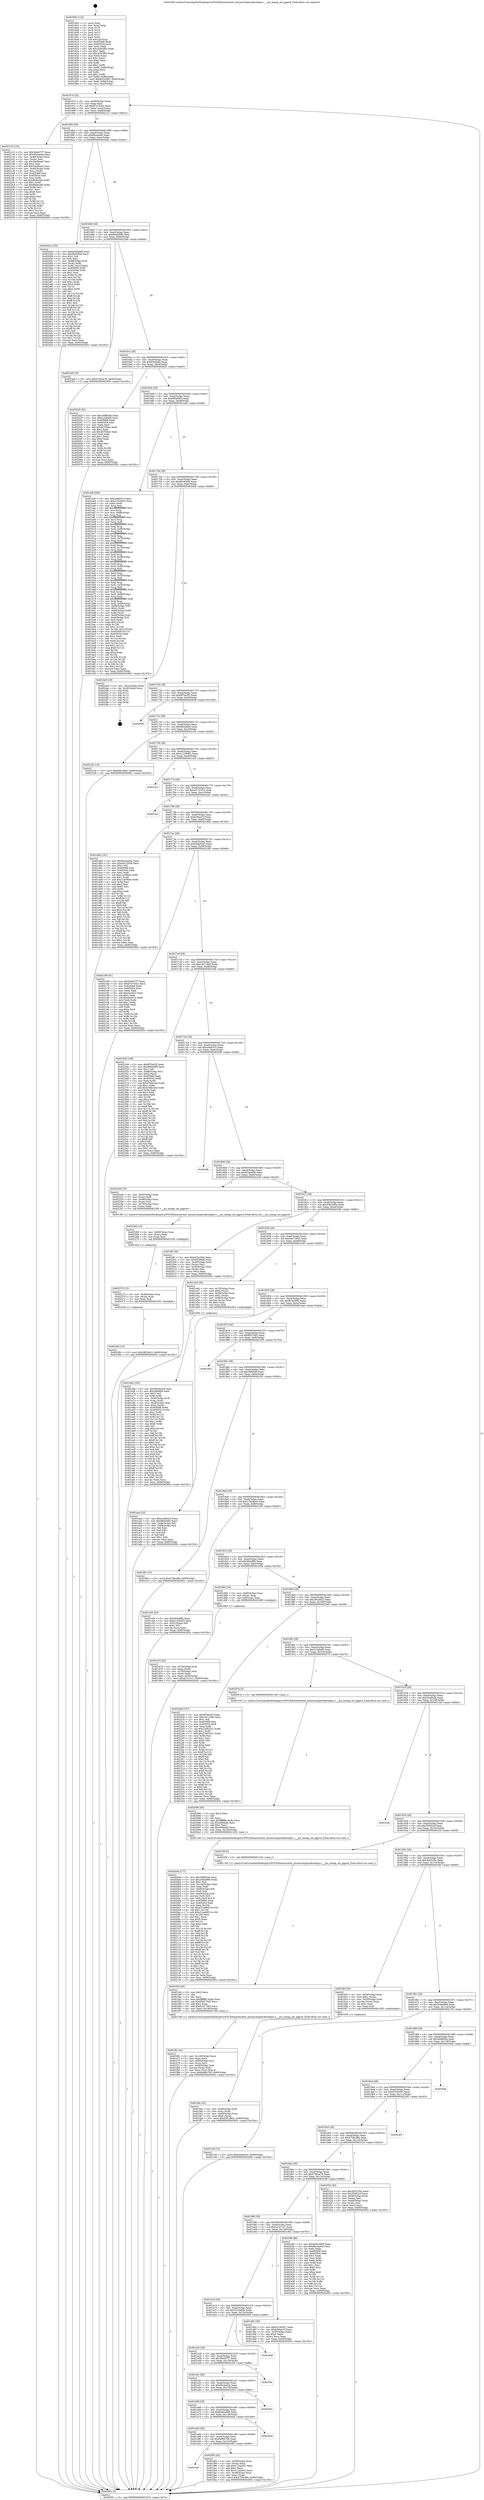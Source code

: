 digraph "0x401600" {
  label = "0x401600 (/mnt/c/Users/mathe/Desktop/tcc/POCII/binaries/extr_linuxarchsparckernelpci.c___pci_mmap_set_pgprot_Final-ollvm.out::main(0))"
  labelloc = "t"
  node[shape=record]

  Entry [label="",width=0.3,height=0.3,shape=circle,fillcolor=black,style=filled]
  "0x401674" [label="{
     0x401674 [32]\l
     | [instrs]\l
     &nbsp;&nbsp;0x401674 \<+6\>: mov -0x90(%rbp),%eax\l
     &nbsp;&nbsp;0x40167a \<+2\>: mov %eax,%ecx\l
     &nbsp;&nbsp;0x40167c \<+6\>: sub $0x87e745e2,%ecx\l
     &nbsp;&nbsp;0x401682 \<+6\>: mov %eax,-0xa4(%rbp)\l
     &nbsp;&nbsp;0x401688 \<+6\>: mov %ecx,-0xa8(%rbp)\l
     &nbsp;&nbsp;0x40168e \<+6\>: je 00000000004021c3 \<main+0xbc3\>\l
  }"]
  "0x4021c3" [label="{
     0x4021c3 [123]\l
     | [instrs]\l
     &nbsp;&nbsp;0x4021c3 \<+5\>: mov $0x56a937f7,%eax\l
     &nbsp;&nbsp;0x4021c8 \<+5\>: mov $0x9fc0debd,%ecx\l
     &nbsp;&nbsp;0x4021cd \<+4\>: mov -0x40(%rbp),%rdx\l
     &nbsp;&nbsp;0x4021d1 \<+2\>: mov (%rdx),%esi\l
     &nbsp;&nbsp;0x4021d3 \<+6\>: sub $0x54e8bae5,%esi\l
     &nbsp;&nbsp;0x4021d9 \<+3\>: add $0x1,%esi\l
     &nbsp;&nbsp;0x4021dc \<+6\>: add $0x54e8bae5,%esi\l
     &nbsp;&nbsp;0x4021e2 \<+4\>: mov -0x40(%rbp),%rdx\l
     &nbsp;&nbsp;0x4021e6 \<+2\>: mov %esi,(%rdx)\l
     &nbsp;&nbsp;0x4021e8 \<+7\>: mov 0x405068,%esi\l
     &nbsp;&nbsp;0x4021ef \<+7\>: mov 0x405054,%edi\l
     &nbsp;&nbsp;0x4021f6 \<+3\>: mov %esi,%r8d\l
     &nbsp;&nbsp;0x4021f9 \<+7\>: add $0xdfe8e3bb,%r8d\l
     &nbsp;&nbsp;0x402200 \<+4\>: sub $0x1,%r8d\l
     &nbsp;&nbsp;0x402204 \<+7\>: sub $0xdfe8e3bb,%r8d\l
     &nbsp;&nbsp;0x40220b \<+4\>: imul %r8d,%esi\l
     &nbsp;&nbsp;0x40220f \<+3\>: and $0x1,%esi\l
     &nbsp;&nbsp;0x402212 \<+3\>: cmp $0x0,%esi\l
     &nbsp;&nbsp;0x402215 \<+4\>: sete %r9b\l
     &nbsp;&nbsp;0x402219 \<+3\>: cmp $0xa,%edi\l
     &nbsp;&nbsp;0x40221c \<+4\>: setl %r10b\l
     &nbsp;&nbsp;0x402220 \<+3\>: mov %r9b,%r11b\l
     &nbsp;&nbsp;0x402223 \<+3\>: and %r10b,%r11b\l
     &nbsp;&nbsp;0x402226 \<+3\>: xor %r10b,%r9b\l
     &nbsp;&nbsp;0x402229 \<+3\>: or %r9b,%r11b\l
     &nbsp;&nbsp;0x40222c \<+4\>: test $0x1,%r11b\l
     &nbsp;&nbsp;0x402230 \<+3\>: cmovne %ecx,%eax\l
     &nbsp;&nbsp;0x402233 \<+6\>: mov %eax,-0x90(%rbp)\l
     &nbsp;&nbsp;0x402239 \<+5\>: jmp 000000000040265c \<main+0x105c\>\l
  }"]
  "0x401694" [label="{
     0x401694 [28]\l
     | [instrs]\l
     &nbsp;&nbsp;0x401694 \<+5\>: jmp 0000000000401699 \<main+0x99\>\l
     &nbsp;&nbsp;0x401699 \<+6\>: mov -0xa4(%rbp),%eax\l
     &nbsp;&nbsp;0x40169f \<+5\>: sub $0x8bceae04,%eax\l
     &nbsp;&nbsp;0x4016a4 \<+6\>: mov %eax,-0xac(%rbp)\l
     &nbsp;&nbsp;0x4016aa \<+6\>: je 000000000040244e \<main+0xe4e\>\l
  }"]
  Exit [label="",width=0.3,height=0.3,shape=circle,fillcolor=black,style=filled,peripheries=2]
  "0x40244e" [label="{
     0x40244e [155]\l
     | [instrs]\l
     &nbsp;&nbsp;0x40244e \<+5\>: mov $0x6a4028d9,%eax\l
     &nbsp;&nbsp;0x402453 \<+5\>: mov $0x99c85fdd,%ecx\l
     &nbsp;&nbsp;0x402458 \<+2\>: mov $0x1,%dl\l
     &nbsp;&nbsp;0x40245a \<+2\>: xor %esi,%esi\l
     &nbsp;&nbsp;0x40245c \<+7\>: mov -0x88(%rbp),%rdi\l
     &nbsp;&nbsp;0x402463 \<+3\>: mov (%rdi),%r8d\l
     &nbsp;&nbsp;0x402466 \<+4\>: mov %r8d,-0x2c(%rbp)\l
     &nbsp;&nbsp;0x40246a \<+8\>: mov 0x405068,%r8d\l
     &nbsp;&nbsp;0x402472 \<+8\>: mov 0x405054,%r9d\l
     &nbsp;&nbsp;0x40247a \<+3\>: sub $0x1,%esi\l
     &nbsp;&nbsp;0x40247d \<+3\>: mov %r8d,%r10d\l
     &nbsp;&nbsp;0x402480 \<+3\>: add %esi,%r10d\l
     &nbsp;&nbsp;0x402483 \<+4\>: imul %r10d,%r8d\l
     &nbsp;&nbsp;0x402487 \<+4\>: and $0x1,%r8d\l
     &nbsp;&nbsp;0x40248b \<+4\>: cmp $0x0,%r8d\l
     &nbsp;&nbsp;0x40248f \<+4\>: sete %r11b\l
     &nbsp;&nbsp;0x402493 \<+4\>: cmp $0xa,%r9d\l
     &nbsp;&nbsp;0x402497 \<+3\>: setl %bl\l
     &nbsp;&nbsp;0x40249a \<+3\>: mov %r11b,%r14b\l
     &nbsp;&nbsp;0x40249d \<+4\>: xor $0xff,%r14b\l
     &nbsp;&nbsp;0x4024a1 \<+3\>: mov %bl,%r15b\l
     &nbsp;&nbsp;0x4024a4 \<+4\>: xor $0xff,%r15b\l
     &nbsp;&nbsp;0x4024a8 \<+3\>: xor $0x1,%dl\l
     &nbsp;&nbsp;0x4024ab \<+3\>: mov %r14b,%r12b\l
     &nbsp;&nbsp;0x4024ae \<+4\>: and $0xff,%r12b\l
     &nbsp;&nbsp;0x4024b2 \<+3\>: and %dl,%r11b\l
     &nbsp;&nbsp;0x4024b5 \<+3\>: mov %r15b,%r13b\l
     &nbsp;&nbsp;0x4024b8 \<+4\>: and $0xff,%r13b\l
     &nbsp;&nbsp;0x4024bc \<+2\>: and %dl,%bl\l
     &nbsp;&nbsp;0x4024be \<+3\>: or %r11b,%r12b\l
     &nbsp;&nbsp;0x4024c1 \<+3\>: or %bl,%r13b\l
     &nbsp;&nbsp;0x4024c4 \<+3\>: xor %r13b,%r12b\l
     &nbsp;&nbsp;0x4024c7 \<+3\>: or %r15b,%r14b\l
     &nbsp;&nbsp;0x4024ca \<+4\>: xor $0xff,%r14b\l
     &nbsp;&nbsp;0x4024ce \<+3\>: or $0x1,%dl\l
     &nbsp;&nbsp;0x4024d1 \<+3\>: and %dl,%r14b\l
     &nbsp;&nbsp;0x4024d4 \<+3\>: or %r14b,%r12b\l
     &nbsp;&nbsp;0x4024d7 \<+4\>: test $0x1,%r12b\l
     &nbsp;&nbsp;0x4024db \<+3\>: cmovne %ecx,%eax\l
     &nbsp;&nbsp;0x4024de \<+6\>: mov %eax,-0x90(%rbp)\l
     &nbsp;&nbsp;0x4024e4 \<+5\>: jmp 000000000040265c \<main+0x105c\>\l
  }"]
  "0x4016b0" [label="{
     0x4016b0 [28]\l
     | [instrs]\l
     &nbsp;&nbsp;0x4016b0 \<+5\>: jmp 00000000004016b5 \<main+0xb5\>\l
     &nbsp;&nbsp;0x4016b5 \<+6\>: mov -0xa4(%rbp),%eax\l
     &nbsp;&nbsp;0x4016bb \<+5\>: sub $0x90e6d5f9,%eax\l
     &nbsp;&nbsp;0x4016c0 \<+6\>: mov %eax,-0xb0(%rbp)\l
     &nbsp;&nbsp;0x4016c6 \<+6\>: je 00000000004023e9 \<main+0xde9\>\l
  }"]
  "0x402284" [label="{
     0x402284 [15]\l
     | [instrs]\l
     &nbsp;&nbsp;0x402284 \<+10\>: movl $0x29f1b822,-0x90(%rbp)\l
     &nbsp;&nbsp;0x40228e \<+5\>: jmp 000000000040265c \<main+0x105c\>\l
  }"]
  "0x4023e9" [label="{
     0x4023e9 [15]\l
     | [instrs]\l
     &nbsp;&nbsp;0x4023e9 \<+10\>: movl $0x4780aa78,-0x90(%rbp)\l
     &nbsp;&nbsp;0x4023f3 \<+5\>: jmp 000000000040265c \<main+0x105c\>\l
  }"]
  "0x4016cc" [label="{
     0x4016cc [28]\l
     | [instrs]\l
     &nbsp;&nbsp;0x4016cc \<+5\>: jmp 00000000004016d1 \<main+0xd1\>\l
     &nbsp;&nbsp;0x4016d1 \<+6\>: mov -0xa4(%rbp),%eax\l
     &nbsp;&nbsp;0x4016d7 \<+5\>: sub $0x9430fefa,%eax\l
     &nbsp;&nbsp;0x4016dc \<+6\>: mov %eax,-0xb4(%rbp)\l
     &nbsp;&nbsp;0x4016e2 \<+6\>: je 0000000000402020 \<main+0xa20\>\l
  }"]
  "0x402275" [label="{
     0x402275 [15]\l
     | [instrs]\l
     &nbsp;&nbsp;0x402275 \<+4\>: mov -0x48(%rbp),%rax\l
     &nbsp;&nbsp;0x402279 \<+3\>: mov (%rax),%rax\l
     &nbsp;&nbsp;0x40227c \<+3\>: mov %rax,%rdi\l
     &nbsp;&nbsp;0x40227f \<+5\>: call 0000000000401030 \<free@plt\>\l
     | [calls]\l
     &nbsp;&nbsp;0x401030 \{1\} (unknown)\l
  }"]
  "0x402020" [label="{
     0x402020 [91]\l
     | [instrs]\l
     &nbsp;&nbsp;0x402020 \<+5\>: mov $0x3dfd829a,%eax\l
     &nbsp;&nbsp;0x402025 \<+5\>: mov $0x2c3afa66,%ecx\l
     &nbsp;&nbsp;0x40202a \<+7\>: mov 0x405068,%edx\l
     &nbsp;&nbsp;0x402031 \<+7\>: mov 0x405054,%esi\l
     &nbsp;&nbsp;0x402038 \<+2\>: mov %edx,%edi\l
     &nbsp;&nbsp;0x40203a \<+6\>: add $0x4b7f2bec,%edi\l
     &nbsp;&nbsp;0x402040 \<+3\>: sub $0x1,%edi\l
     &nbsp;&nbsp;0x402043 \<+6\>: sub $0x4b7f2bec,%edi\l
     &nbsp;&nbsp;0x402049 \<+3\>: imul %edi,%edx\l
     &nbsp;&nbsp;0x40204c \<+3\>: and $0x1,%edx\l
     &nbsp;&nbsp;0x40204f \<+3\>: cmp $0x0,%edx\l
     &nbsp;&nbsp;0x402052 \<+4\>: sete %r8b\l
     &nbsp;&nbsp;0x402056 \<+3\>: cmp $0xa,%esi\l
     &nbsp;&nbsp;0x402059 \<+4\>: setl %r9b\l
     &nbsp;&nbsp;0x40205d \<+3\>: mov %r8b,%r10b\l
     &nbsp;&nbsp;0x402060 \<+3\>: and %r9b,%r10b\l
     &nbsp;&nbsp;0x402063 \<+3\>: xor %r9b,%r8b\l
     &nbsp;&nbsp;0x402066 \<+3\>: or %r8b,%r10b\l
     &nbsp;&nbsp;0x402069 \<+4\>: test $0x1,%r10b\l
     &nbsp;&nbsp;0x40206d \<+3\>: cmovne %ecx,%eax\l
     &nbsp;&nbsp;0x402070 \<+6\>: mov %eax,-0x90(%rbp)\l
     &nbsp;&nbsp;0x402076 \<+5\>: jmp 000000000040265c \<main+0x105c\>\l
  }"]
  "0x4016e8" [label="{
     0x4016e8 [28]\l
     | [instrs]\l
     &nbsp;&nbsp;0x4016e8 \<+5\>: jmp 00000000004016ed \<main+0xed\>\l
     &nbsp;&nbsp;0x4016ed \<+6\>: mov -0xa4(%rbp),%eax\l
     &nbsp;&nbsp;0x4016f3 \<+5\>: sub $0x980ef465,%eax\l
     &nbsp;&nbsp;0x4016f8 \<+6\>: mov %eax,-0xb8(%rbp)\l
     &nbsp;&nbsp;0x4016fe \<+6\>: je 0000000000401adf \<main+0x4df\>\l
  }"]
  "0x402266" [label="{
     0x402266 [15]\l
     | [instrs]\l
     &nbsp;&nbsp;0x402266 \<+4\>: mov -0x60(%rbp),%rax\l
     &nbsp;&nbsp;0x40226a \<+3\>: mov (%rax),%rax\l
     &nbsp;&nbsp;0x40226d \<+3\>: mov %rax,%rdi\l
     &nbsp;&nbsp;0x402270 \<+5\>: call 0000000000401030 \<free@plt\>\l
     | [calls]\l
     &nbsp;&nbsp;0x401030 \{1\} (unknown)\l
  }"]
  "0x401adf" [label="{
     0x401adf [294]\l
     | [instrs]\l
     &nbsp;&nbsp;0x401adf \<+5\>: mov $0xcc9a03c3,%eax\l
     &nbsp;&nbsp;0x401ae4 \<+5\>: mov $0x215e4b43,%ecx\l
     &nbsp;&nbsp;0x401ae9 \<+2\>: xor %edx,%edx\l
     &nbsp;&nbsp;0x401aeb \<+3\>: mov %rsp,%rsi\l
     &nbsp;&nbsp;0x401aee \<+4\>: add $0xfffffffffffffff0,%rsi\l
     &nbsp;&nbsp;0x401af2 \<+3\>: mov %rsi,%rsp\l
     &nbsp;&nbsp;0x401af5 \<+7\>: mov %rsi,-0x88(%rbp)\l
     &nbsp;&nbsp;0x401afc \<+3\>: mov %rsp,%rsi\l
     &nbsp;&nbsp;0x401aff \<+4\>: add $0xfffffffffffffff0,%rsi\l
     &nbsp;&nbsp;0x401b03 \<+3\>: mov %rsi,%rsp\l
     &nbsp;&nbsp;0x401b06 \<+3\>: mov %rsp,%rdi\l
     &nbsp;&nbsp;0x401b09 \<+4\>: add $0xfffffffffffffff0,%rdi\l
     &nbsp;&nbsp;0x401b0d \<+3\>: mov %rdi,%rsp\l
     &nbsp;&nbsp;0x401b10 \<+4\>: mov %rdi,-0x80(%rbp)\l
     &nbsp;&nbsp;0x401b14 \<+3\>: mov %rsp,%rdi\l
     &nbsp;&nbsp;0x401b17 \<+4\>: add $0xfffffffffffffff0,%rdi\l
     &nbsp;&nbsp;0x401b1b \<+3\>: mov %rdi,%rsp\l
     &nbsp;&nbsp;0x401b1e \<+4\>: mov %rdi,-0x78(%rbp)\l
     &nbsp;&nbsp;0x401b22 \<+3\>: mov %rsp,%rdi\l
     &nbsp;&nbsp;0x401b25 \<+4\>: add $0xfffffffffffffff0,%rdi\l
     &nbsp;&nbsp;0x401b29 \<+3\>: mov %rdi,%rsp\l
     &nbsp;&nbsp;0x401b2c \<+4\>: mov %rdi,-0x70(%rbp)\l
     &nbsp;&nbsp;0x401b30 \<+3\>: mov %rsp,%rdi\l
     &nbsp;&nbsp;0x401b33 \<+4\>: add $0xfffffffffffffff0,%rdi\l
     &nbsp;&nbsp;0x401b37 \<+3\>: mov %rdi,%rsp\l
     &nbsp;&nbsp;0x401b3a \<+4\>: mov %rdi,-0x68(%rbp)\l
     &nbsp;&nbsp;0x401b3e \<+3\>: mov %rsp,%rdi\l
     &nbsp;&nbsp;0x401b41 \<+4\>: add $0xfffffffffffffff0,%rdi\l
     &nbsp;&nbsp;0x401b45 \<+3\>: mov %rdi,%rsp\l
     &nbsp;&nbsp;0x401b48 \<+4\>: mov %rdi,-0x60(%rbp)\l
     &nbsp;&nbsp;0x401b4c \<+3\>: mov %rsp,%rdi\l
     &nbsp;&nbsp;0x401b4f \<+4\>: add $0xfffffffffffffff0,%rdi\l
     &nbsp;&nbsp;0x401b53 \<+3\>: mov %rdi,%rsp\l
     &nbsp;&nbsp;0x401b56 \<+4\>: mov %rdi,-0x58(%rbp)\l
     &nbsp;&nbsp;0x401b5a \<+3\>: mov %rsp,%rdi\l
     &nbsp;&nbsp;0x401b5d \<+4\>: add $0xfffffffffffffff0,%rdi\l
     &nbsp;&nbsp;0x401b61 \<+3\>: mov %rdi,%rsp\l
     &nbsp;&nbsp;0x401b64 \<+4\>: mov %rdi,-0x50(%rbp)\l
     &nbsp;&nbsp;0x401b68 \<+3\>: mov %rsp,%rdi\l
     &nbsp;&nbsp;0x401b6b \<+4\>: add $0xfffffffffffffff0,%rdi\l
     &nbsp;&nbsp;0x401b6f \<+3\>: mov %rdi,%rsp\l
     &nbsp;&nbsp;0x401b72 \<+4\>: mov %rdi,-0x48(%rbp)\l
     &nbsp;&nbsp;0x401b76 \<+3\>: mov %rsp,%rdi\l
     &nbsp;&nbsp;0x401b79 \<+4\>: add $0xfffffffffffffff0,%rdi\l
     &nbsp;&nbsp;0x401b7d \<+3\>: mov %rdi,%rsp\l
     &nbsp;&nbsp;0x401b80 \<+4\>: mov %rdi,-0x40(%rbp)\l
     &nbsp;&nbsp;0x401b84 \<+7\>: mov -0x88(%rbp),%rdi\l
     &nbsp;&nbsp;0x401b8b \<+6\>: movl $0x0,(%rdi)\l
     &nbsp;&nbsp;0x401b91 \<+7\>: mov -0x94(%rbp),%r8d\l
     &nbsp;&nbsp;0x401b98 \<+3\>: mov %r8d,(%rsi)\l
     &nbsp;&nbsp;0x401b9b \<+4\>: mov -0x80(%rbp),%rdi\l
     &nbsp;&nbsp;0x401b9f \<+7\>: mov -0xa0(%rbp),%r9\l
     &nbsp;&nbsp;0x401ba6 \<+3\>: mov %r9,(%rdi)\l
     &nbsp;&nbsp;0x401ba9 \<+3\>: cmpl $0x2,(%rsi)\l
     &nbsp;&nbsp;0x401bac \<+4\>: setne %r10b\l
     &nbsp;&nbsp;0x401bb0 \<+4\>: and $0x1,%r10b\l
     &nbsp;&nbsp;0x401bb4 \<+4\>: mov %r10b,-0x31(%rbp)\l
     &nbsp;&nbsp;0x401bb8 \<+8\>: mov 0x405068,%r11d\l
     &nbsp;&nbsp;0x401bc0 \<+7\>: mov 0x405054,%ebx\l
     &nbsp;&nbsp;0x401bc7 \<+3\>: sub $0x1,%edx\l
     &nbsp;&nbsp;0x401bca \<+3\>: mov %r11d,%r14d\l
     &nbsp;&nbsp;0x401bcd \<+3\>: add %edx,%r14d\l
     &nbsp;&nbsp;0x401bd0 \<+4\>: imul %r14d,%r11d\l
     &nbsp;&nbsp;0x401bd4 \<+4\>: and $0x1,%r11d\l
     &nbsp;&nbsp;0x401bd8 \<+4\>: cmp $0x0,%r11d\l
     &nbsp;&nbsp;0x401bdc \<+4\>: sete %r10b\l
     &nbsp;&nbsp;0x401be0 \<+3\>: cmp $0xa,%ebx\l
     &nbsp;&nbsp;0x401be3 \<+4\>: setl %r15b\l
     &nbsp;&nbsp;0x401be7 \<+3\>: mov %r10b,%r12b\l
     &nbsp;&nbsp;0x401bea \<+3\>: and %r15b,%r12b\l
     &nbsp;&nbsp;0x401bed \<+3\>: xor %r15b,%r10b\l
     &nbsp;&nbsp;0x401bf0 \<+3\>: or %r10b,%r12b\l
     &nbsp;&nbsp;0x401bf3 \<+4\>: test $0x1,%r12b\l
     &nbsp;&nbsp;0x401bf7 \<+3\>: cmovne %ecx,%eax\l
     &nbsp;&nbsp;0x401bfa \<+6\>: mov %eax,-0x90(%rbp)\l
     &nbsp;&nbsp;0x401c00 \<+5\>: jmp 000000000040265c \<main+0x105c\>\l
  }"]
  "0x401704" [label="{
     0x401704 [28]\l
     | [instrs]\l
     &nbsp;&nbsp;0x401704 \<+5\>: jmp 0000000000401709 \<main+0x109\>\l
     &nbsp;&nbsp;0x401709 \<+6\>: mov -0xa4(%rbp),%eax\l
     &nbsp;&nbsp;0x40170f \<+5\>: sub $0x99c85fdd,%eax\l
     &nbsp;&nbsp;0x401714 \<+6\>: mov %eax,-0xbc(%rbp)\l
     &nbsp;&nbsp;0x40171a \<+6\>: je 00000000004024e9 \<main+0xee9\>\l
  }"]
  "0x4020a8" [label="{
     0x4020a8 [177]\l
     | [instrs]\l
     &nbsp;&nbsp;0x4020a8 \<+5\>: mov $0x3dfd829a,%ecx\l
     &nbsp;&nbsp;0x4020ad \<+5\>: mov $0x3c6ad966,%edx\l
     &nbsp;&nbsp;0x4020b2 \<+3\>: mov $0x1,%sil\l
     &nbsp;&nbsp;0x4020b5 \<+6\>: mov -0x144(%rbp),%edi\l
     &nbsp;&nbsp;0x4020bb \<+3\>: imul %eax,%edi\l
     &nbsp;&nbsp;0x4020be \<+4\>: mov -0x48(%rbp),%r8\l
     &nbsp;&nbsp;0x4020c2 \<+3\>: mov (%r8),%r8\l
     &nbsp;&nbsp;0x4020c5 \<+4\>: mov -0x40(%rbp),%r9\l
     &nbsp;&nbsp;0x4020c9 \<+3\>: movslq (%r9),%r9\l
     &nbsp;&nbsp;0x4020cc \<+4\>: mov %edi,(%r8,%r9,4)\l
     &nbsp;&nbsp;0x4020d0 \<+7\>: mov 0x405068,%eax\l
     &nbsp;&nbsp;0x4020d7 \<+7\>: mov 0x405054,%edi\l
     &nbsp;&nbsp;0x4020de \<+3\>: mov %eax,%r10d\l
     &nbsp;&nbsp;0x4020e1 \<+7\>: sub $0xe21ee805,%r10d\l
     &nbsp;&nbsp;0x4020e8 \<+4\>: sub $0x1,%r10d\l
     &nbsp;&nbsp;0x4020ec \<+7\>: add $0xe21ee805,%r10d\l
     &nbsp;&nbsp;0x4020f3 \<+4\>: imul %r10d,%eax\l
     &nbsp;&nbsp;0x4020f7 \<+3\>: and $0x1,%eax\l
     &nbsp;&nbsp;0x4020fa \<+3\>: cmp $0x0,%eax\l
     &nbsp;&nbsp;0x4020fd \<+4\>: sete %r11b\l
     &nbsp;&nbsp;0x402101 \<+3\>: cmp $0xa,%edi\l
     &nbsp;&nbsp;0x402104 \<+3\>: setl %bl\l
     &nbsp;&nbsp;0x402107 \<+3\>: mov %r11b,%r14b\l
     &nbsp;&nbsp;0x40210a \<+4\>: xor $0xff,%r14b\l
     &nbsp;&nbsp;0x40210e \<+3\>: mov %bl,%r15b\l
     &nbsp;&nbsp;0x402111 \<+4\>: xor $0xff,%r15b\l
     &nbsp;&nbsp;0x402115 \<+4\>: xor $0x1,%sil\l
     &nbsp;&nbsp;0x402119 \<+3\>: mov %r14b,%r12b\l
     &nbsp;&nbsp;0x40211c \<+4\>: and $0xff,%r12b\l
     &nbsp;&nbsp;0x402120 \<+3\>: and %sil,%r11b\l
     &nbsp;&nbsp;0x402123 \<+3\>: mov %r15b,%r13b\l
     &nbsp;&nbsp;0x402126 \<+4\>: and $0xff,%r13b\l
     &nbsp;&nbsp;0x40212a \<+3\>: and %sil,%bl\l
     &nbsp;&nbsp;0x40212d \<+3\>: or %r11b,%r12b\l
     &nbsp;&nbsp;0x402130 \<+3\>: or %bl,%r13b\l
     &nbsp;&nbsp;0x402133 \<+3\>: xor %r13b,%r12b\l
     &nbsp;&nbsp;0x402136 \<+3\>: or %r15b,%r14b\l
     &nbsp;&nbsp;0x402139 \<+4\>: xor $0xff,%r14b\l
     &nbsp;&nbsp;0x40213d \<+4\>: or $0x1,%sil\l
     &nbsp;&nbsp;0x402141 \<+3\>: and %sil,%r14b\l
     &nbsp;&nbsp;0x402144 \<+3\>: or %r14b,%r12b\l
     &nbsp;&nbsp;0x402147 \<+4\>: test $0x1,%r12b\l
     &nbsp;&nbsp;0x40214b \<+3\>: cmovne %edx,%ecx\l
     &nbsp;&nbsp;0x40214e \<+6\>: mov %ecx,-0x90(%rbp)\l
     &nbsp;&nbsp;0x402154 \<+5\>: jmp 000000000040265c \<main+0x105c\>\l
  }"]
  "0x4024e9" [label="{
     0x4024e9 [18]\l
     | [instrs]\l
     &nbsp;&nbsp;0x4024e9 \<+3\>: mov -0x2c(%rbp),%eax\l
     &nbsp;&nbsp;0x4024ec \<+4\>: lea -0x28(%rbp),%rsp\l
     &nbsp;&nbsp;0x4024f0 \<+1\>: pop %rbx\l
     &nbsp;&nbsp;0x4024f1 \<+2\>: pop %r12\l
     &nbsp;&nbsp;0x4024f3 \<+2\>: pop %r13\l
     &nbsp;&nbsp;0x4024f5 \<+2\>: pop %r14\l
     &nbsp;&nbsp;0x4024f7 \<+2\>: pop %r15\l
     &nbsp;&nbsp;0x4024f9 \<+1\>: pop %rbp\l
     &nbsp;&nbsp;0x4024fa \<+1\>: ret\l
  }"]
  "0x401720" [label="{
     0x401720 [28]\l
     | [instrs]\l
     &nbsp;&nbsp;0x401720 \<+5\>: jmp 0000000000401725 \<main+0x125\>\l
     &nbsp;&nbsp;0x401725 \<+6\>: mov -0xa4(%rbp),%eax\l
     &nbsp;&nbsp;0x40172b \<+5\>: sub $0x9f7be2f3,%eax\l
     &nbsp;&nbsp;0x401730 \<+6\>: mov %eax,-0xc0(%rbp)\l
     &nbsp;&nbsp;0x401736 \<+6\>: je 0000000000402628 \<main+0x1028\>\l
  }"]
  "0x402080" [label="{
     0x402080 [40]\l
     | [instrs]\l
     &nbsp;&nbsp;0x402080 \<+5\>: mov $0x2,%ecx\l
     &nbsp;&nbsp;0x402085 \<+1\>: cltd\l
     &nbsp;&nbsp;0x402086 \<+2\>: idiv %ecx\l
     &nbsp;&nbsp;0x402088 \<+6\>: imul $0xfffffffe,%edx,%ecx\l
     &nbsp;&nbsp;0x40208e \<+6\>: sub $0xe06fdaf2,%ecx\l
     &nbsp;&nbsp;0x402094 \<+3\>: add $0x1,%ecx\l
     &nbsp;&nbsp;0x402097 \<+6\>: add $0xe06fdaf2,%ecx\l
     &nbsp;&nbsp;0x40209d \<+6\>: mov %ecx,-0x144(%rbp)\l
     &nbsp;&nbsp;0x4020a3 \<+5\>: call 0000000000401160 \<next_i\>\l
     | [calls]\l
     &nbsp;&nbsp;0x401160 \{1\} (/mnt/c/Users/mathe/Desktop/tcc/POCII/binaries/extr_linuxarchsparckernelpci.c___pci_mmap_set_pgprot_Final-ollvm.out::next_i)\l
  }"]
  "0x402628" [label="{
     0x402628\l
  }", style=dashed]
  "0x40173c" [label="{
     0x40173c [28]\l
     | [instrs]\l
     &nbsp;&nbsp;0x40173c \<+5\>: jmp 0000000000401741 \<main+0x141\>\l
     &nbsp;&nbsp;0x401741 \<+6\>: mov -0xa4(%rbp),%eax\l
     &nbsp;&nbsp;0x401747 \<+5\>: sub $0x9fc0debd,%eax\l
     &nbsp;&nbsp;0x40174c \<+6\>: mov %eax,-0xc4(%rbp)\l
     &nbsp;&nbsp;0x401752 \<+6\>: je 000000000040223e \<main+0xc3e\>\l
  }"]
  "0x401fdc" [label="{
     0x401fdc [32]\l
     | [instrs]\l
     &nbsp;&nbsp;0x401fdc \<+4\>: mov -0x48(%rbp),%rdi\l
     &nbsp;&nbsp;0x401fe0 \<+3\>: mov %rax,(%rdi)\l
     &nbsp;&nbsp;0x401fe3 \<+4\>: mov -0x40(%rbp),%rax\l
     &nbsp;&nbsp;0x401fe7 \<+6\>: movl $0x0,(%rax)\l
     &nbsp;&nbsp;0x401fed \<+10\>: movl $0xd381d60c,-0x90(%rbp)\l
     &nbsp;&nbsp;0x401ff7 \<+5\>: jmp 000000000040265c \<main+0x105c\>\l
  }"]
  "0x40223e" [label="{
     0x40223e [15]\l
     | [instrs]\l
     &nbsp;&nbsp;0x40223e \<+10\>: movl $0xd381d60c,-0x90(%rbp)\l
     &nbsp;&nbsp;0x402248 \<+5\>: jmp 000000000040265c \<main+0x105c\>\l
  }"]
  "0x401758" [label="{
     0x401758 [28]\l
     | [instrs]\l
     &nbsp;&nbsp;0x401758 \<+5\>: jmp 000000000040175d \<main+0x15d\>\l
     &nbsp;&nbsp;0x40175d \<+6\>: mov -0xa4(%rbp),%eax\l
     &nbsp;&nbsp;0x401763 \<+5\>: sub $0xa1235463,%eax\l
     &nbsp;&nbsp;0x401768 \<+6\>: mov %eax,-0xc8(%rbp)\l
     &nbsp;&nbsp;0x40176e \<+6\>: je 0000000000401c23 \<main+0x623\>\l
  }"]
  "0x401aa0" [label="{
     0x401aa0\l
  }", style=dashed]
  "0x401c23" [label="{
     0x401c23\l
  }", style=dashed]
  "0x401774" [label="{
     0x401774 [28]\l
     | [instrs]\l
     &nbsp;&nbsp;0x401774 \<+5\>: jmp 0000000000401779 \<main+0x179\>\l
     &nbsp;&nbsp;0x401779 \<+6\>: mov -0xa4(%rbp),%eax\l
     &nbsp;&nbsp;0x40177f \<+5\>: sub $0xa3151913,%eax\l
     &nbsp;&nbsp;0x401784 \<+6\>: mov %eax,-0xcc(%rbp)\l
     &nbsp;&nbsp;0x40178a \<+6\>: je 00000000004022a2 \<main+0xca2\>\l
  }"]
  "0x401f95" [label="{
     0x401f95 [42]\l
     | [instrs]\l
     &nbsp;&nbsp;0x401f95 \<+4\>: mov -0x58(%rbp),%rax\l
     &nbsp;&nbsp;0x401f99 \<+2\>: mov (%rax),%ecx\l
     &nbsp;&nbsp;0x401f9b \<+6\>: add $0x112da452,%ecx\l
     &nbsp;&nbsp;0x401fa1 \<+3\>: add $0x1,%ecx\l
     &nbsp;&nbsp;0x401fa4 \<+6\>: sub $0x112da452,%ecx\l
     &nbsp;&nbsp;0x401faa \<+4\>: mov -0x58(%rbp),%rax\l
     &nbsp;&nbsp;0x401fae \<+2\>: mov %ecx,(%rax)\l
     &nbsp;&nbsp;0x401fb0 \<+10\>: movl $0x4759cd94,-0x90(%rbp)\l
     &nbsp;&nbsp;0x401fba \<+5\>: jmp 000000000040265c \<main+0x105c\>\l
  }"]
  "0x4022a2" [label="{
     0x4022a2\l
  }", style=dashed]
  "0x401790" [label="{
     0x401790 [28]\l
     | [instrs]\l
     &nbsp;&nbsp;0x401790 \<+5\>: jmp 0000000000401795 \<main+0x195\>\l
     &nbsp;&nbsp;0x401795 \<+6\>: mov -0xa4(%rbp),%eax\l
     &nbsp;&nbsp;0x40179b \<+5\>: sub $0xb39aec7f,%eax\l
     &nbsp;&nbsp;0x4017a0 \<+6\>: mov %eax,-0xd0(%rbp)\l
     &nbsp;&nbsp;0x4017a6 \<+6\>: je 0000000000401db0 \<main+0x7b0\>\l
  }"]
  "0x401a84" [label="{
     0x401a84 [28]\l
     | [instrs]\l
     &nbsp;&nbsp;0x401a84 \<+5\>: jmp 0000000000401a89 \<main+0x489\>\l
     &nbsp;&nbsp;0x401a89 \<+6\>: mov -0xa4(%rbp),%eax\l
     &nbsp;&nbsp;0x401a8f \<+5\>: sub $0x6e96e708,%eax\l
     &nbsp;&nbsp;0x401a94 \<+6\>: mov %eax,-0x13c(%rbp)\l
     &nbsp;&nbsp;0x401a9a \<+6\>: je 0000000000401f95 \<main+0x995\>\l
  }"]
  "0x401db0" [label="{
     0x401db0 [147]\l
     | [instrs]\l
     &nbsp;&nbsp;0x401db0 \<+5\>: mov $0x6924a42a,%eax\l
     &nbsp;&nbsp;0x401db5 \<+5\>: mov $0xe4e7205d,%ecx\l
     &nbsp;&nbsp;0x401dba \<+2\>: mov $0x1,%dl\l
     &nbsp;&nbsp;0x401dbc \<+7\>: mov 0x405068,%esi\l
     &nbsp;&nbsp;0x401dc3 \<+7\>: mov 0x405054,%edi\l
     &nbsp;&nbsp;0x401dca \<+3\>: mov %esi,%r8d\l
     &nbsp;&nbsp;0x401dcd \<+7\>: sub $0xc1409bee,%r8d\l
     &nbsp;&nbsp;0x401dd4 \<+4\>: sub $0x1,%r8d\l
     &nbsp;&nbsp;0x401dd8 \<+7\>: add $0xc1409bee,%r8d\l
     &nbsp;&nbsp;0x401ddf \<+4\>: imul %r8d,%esi\l
     &nbsp;&nbsp;0x401de3 \<+3\>: and $0x1,%esi\l
     &nbsp;&nbsp;0x401de6 \<+3\>: cmp $0x0,%esi\l
     &nbsp;&nbsp;0x401de9 \<+4\>: sete %r9b\l
     &nbsp;&nbsp;0x401ded \<+3\>: cmp $0xa,%edi\l
     &nbsp;&nbsp;0x401df0 \<+4\>: setl %r10b\l
     &nbsp;&nbsp;0x401df4 \<+3\>: mov %r9b,%r11b\l
     &nbsp;&nbsp;0x401df7 \<+4\>: xor $0xff,%r11b\l
     &nbsp;&nbsp;0x401dfb \<+3\>: mov %r10b,%bl\l
     &nbsp;&nbsp;0x401dfe \<+3\>: xor $0xff,%bl\l
     &nbsp;&nbsp;0x401e01 \<+3\>: xor $0x0,%dl\l
     &nbsp;&nbsp;0x401e04 \<+3\>: mov %r11b,%r14b\l
     &nbsp;&nbsp;0x401e07 \<+4\>: and $0x0,%r14b\l
     &nbsp;&nbsp;0x401e0b \<+3\>: and %dl,%r9b\l
     &nbsp;&nbsp;0x401e0e \<+3\>: mov %bl,%r15b\l
     &nbsp;&nbsp;0x401e11 \<+4\>: and $0x0,%r15b\l
     &nbsp;&nbsp;0x401e15 \<+3\>: and %dl,%r10b\l
     &nbsp;&nbsp;0x401e18 \<+3\>: or %r9b,%r14b\l
     &nbsp;&nbsp;0x401e1b \<+3\>: or %r10b,%r15b\l
     &nbsp;&nbsp;0x401e1e \<+3\>: xor %r15b,%r14b\l
     &nbsp;&nbsp;0x401e21 \<+3\>: or %bl,%r11b\l
     &nbsp;&nbsp;0x401e24 \<+4\>: xor $0xff,%r11b\l
     &nbsp;&nbsp;0x401e28 \<+3\>: or $0x0,%dl\l
     &nbsp;&nbsp;0x401e2b \<+3\>: and %dl,%r11b\l
     &nbsp;&nbsp;0x401e2e \<+3\>: or %r11b,%r14b\l
     &nbsp;&nbsp;0x401e31 \<+4\>: test $0x1,%r14b\l
     &nbsp;&nbsp;0x401e35 \<+3\>: cmovne %ecx,%eax\l
     &nbsp;&nbsp;0x401e38 \<+6\>: mov %eax,-0x90(%rbp)\l
     &nbsp;&nbsp;0x401e3e \<+5\>: jmp 000000000040265c \<main+0x105c\>\l
  }"]
  "0x4017ac" [label="{
     0x4017ac [28]\l
     | [instrs]\l
     &nbsp;&nbsp;0x4017ac \<+5\>: jmp 00000000004017b1 \<main+0x1b1\>\l
     &nbsp;&nbsp;0x4017b1 \<+6\>: mov -0xa4(%rbp),%eax\l
     &nbsp;&nbsp;0x4017b7 \<+5\>: sub $0xb4de0ca3,%eax\l
     &nbsp;&nbsp;0x4017bc \<+6\>: mov %eax,-0xd4(%rbp)\l
     &nbsp;&nbsp;0x4017c2 \<+6\>: je 0000000000402168 \<main+0xb68\>\l
  }"]
  "0x402644" [label="{
     0x402644\l
  }", style=dashed]
  "0x402168" [label="{
     0x402168 [91]\l
     | [instrs]\l
     &nbsp;&nbsp;0x402168 \<+5\>: mov $0x56a937f7,%eax\l
     &nbsp;&nbsp;0x40216d \<+5\>: mov $0x87e745e2,%ecx\l
     &nbsp;&nbsp;0x402172 \<+7\>: mov 0x405068,%edx\l
     &nbsp;&nbsp;0x402179 \<+7\>: mov 0x405054,%esi\l
     &nbsp;&nbsp;0x402180 \<+2\>: mov %edx,%edi\l
     &nbsp;&nbsp;0x402182 \<+6\>: add $0xdce55c2,%edi\l
     &nbsp;&nbsp;0x402188 \<+3\>: sub $0x1,%edi\l
     &nbsp;&nbsp;0x40218b \<+6\>: sub $0xdce55c2,%edi\l
     &nbsp;&nbsp;0x402191 \<+3\>: imul %edi,%edx\l
     &nbsp;&nbsp;0x402194 \<+3\>: and $0x1,%edx\l
     &nbsp;&nbsp;0x402197 \<+3\>: cmp $0x0,%edx\l
     &nbsp;&nbsp;0x40219a \<+4\>: sete %r8b\l
     &nbsp;&nbsp;0x40219e \<+3\>: cmp $0xa,%esi\l
     &nbsp;&nbsp;0x4021a1 \<+4\>: setl %r9b\l
     &nbsp;&nbsp;0x4021a5 \<+3\>: mov %r8b,%r10b\l
     &nbsp;&nbsp;0x4021a8 \<+3\>: and %r9b,%r10b\l
     &nbsp;&nbsp;0x4021ab \<+3\>: xor %r9b,%r8b\l
     &nbsp;&nbsp;0x4021ae \<+3\>: or %r8b,%r10b\l
     &nbsp;&nbsp;0x4021b1 \<+4\>: test $0x1,%r10b\l
     &nbsp;&nbsp;0x4021b5 \<+3\>: cmovne %ecx,%eax\l
     &nbsp;&nbsp;0x4021b8 \<+6\>: mov %eax,-0x90(%rbp)\l
     &nbsp;&nbsp;0x4021be \<+5\>: jmp 000000000040265c \<main+0x105c\>\l
  }"]
  "0x4017c8" [label="{
     0x4017c8 [28]\l
     | [instrs]\l
     &nbsp;&nbsp;0x4017c8 \<+5\>: jmp 00000000004017cd \<main+0x1cd\>\l
     &nbsp;&nbsp;0x4017cd \<+6\>: mov -0xa4(%rbp),%eax\l
     &nbsp;&nbsp;0x4017d3 \<+5\>: sub $0xc30719d0,%eax\l
     &nbsp;&nbsp;0x4017d8 \<+6\>: mov %eax,-0xd8(%rbp)\l
     &nbsp;&nbsp;0x4017de \<+6\>: je 0000000000402349 \<main+0xd49\>\l
  }"]
  "0x401a68" [label="{
     0x401a68 [28]\l
     | [instrs]\l
     &nbsp;&nbsp;0x401a68 \<+5\>: jmp 0000000000401a6d \<main+0x46d\>\l
     &nbsp;&nbsp;0x401a6d \<+6\>: mov -0xa4(%rbp),%eax\l
     &nbsp;&nbsp;0x401a73 \<+5\>: sub $0x6a4028d9,%eax\l
     &nbsp;&nbsp;0x401a78 \<+6\>: mov %eax,-0x138(%rbp)\l
     &nbsp;&nbsp;0x401a7e \<+6\>: je 0000000000402644 \<main+0x1044\>\l
  }"]
  "0x402349" [label="{
     0x402349 [160]\l
     | [instrs]\l
     &nbsp;&nbsp;0x402349 \<+5\>: mov $0x9f7be2f3,%eax\l
     &nbsp;&nbsp;0x40234e \<+5\>: mov $0x90e6d5f9,%ecx\l
     &nbsp;&nbsp;0x402353 \<+2\>: mov $0x1,%dl\l
     &nbsp;&nbsp;0x402355 \<+7\>: mov -0x88(%rbp),%rsi\l
     &nbsp;&nbsp;0x40235c \<+6\>: movl $0x0,(%rsi)\l
     &nbsp;&nbsp;0x402362 \<+7\>: mov 0x405068,%edi\l
     &nbsp;&nbsp;0x402369 \<+8\>: mov 0x405054,%r8d\l
     &nbsp;&nbsp;0x402371 \<+3\>: mov %edi,%r9d\l
     &nbsp;&nbsp;0x402374 \<+7\>: sub $0xb768e1bb,%r9d\l
     &nbsp;&nbsp;0x40237b \<+4\>: sub $0x1,%r9d\l
     &nbsp;&nbsp;0x40237f \<+7\>: add $0xb768e1bb,%r9d\l
     &nbsp;&nbsp;0x402386 \<+4\>: imul %r9d,%edi\l
     &nbsp;&nbsp;0x40238a \<+3\>: and $0x1,%edi\l
     &nbsp;&nbsp;0x40238d \<+3\>: cmp $0x0,%edi\l
     &nbsp;&nbsp;0x402390 \<+4\>: sete %r10b\l
     &nbsp;&nbsp;0x402394 \<+4\>: cmp $0xa,%r8d\l
     &nbsp;&nbsp;0x402398 \<+4\>: setl %r11b\l
     &nbsp;&nbsp;0x40239c \<+3\>: mov %r10b,%bl\l
     &nbsp;&nbsp;0x40239f \<+3\>: xor $0xff,%bl\l
     &nbsp;&nbsp;0x4023a2 \<+3\>: mov %r11b,%r14b\l
     &nbsp;&nbsp;0x4023a5 \<+4\>: xor $0xff,%r14b\l
     &nbsp;&nbsp;0x4023a9 \<+3\>: xor $0x0,%dl\l
     &nbsp;&nbsp;0x4023ac \<+3\>: mov %bl,%r15b\l
     &nbsp;&nbsp;0x4023af \<+4\>: and $0x0,%r15b\l
     &nbsp;&nbsp;0x4023b3 \<+3\>: and %dl,%r10b\l
     &nbsp;&nbsp;0x4023b6 \<+3\>: mov %r14b,%r12b\l
     &nbsp;&nbsp;0x4023b9 \<+4\>: and $0x0,%r12b\l
     &nbsp;&nbsp;0x4023bd \<+3\>: and %dl,%r11b\l
     &nbsp;&nbsp;0x4023c0 \<+3\>: or %r10b,%r15b\l
     &nbsp;&nbsp;0x4023c3 \<+3\>: or %r11b,%r12b\l
     &nbsp;&nbsp;0x4023c6 \<+3\>: xor %r12b,%r15b\l
     &nbsp;&nbsp;0x4023c9 \<+3\>: or %r14b,%bl\l
     &nbsp;&nbsp;0x4023cc \<+3\>: xor $0xff,%bl\l
     &nbsp;&nbsp;0x4023cf \<+3\>: or $0x0,%dl\l
     &nbsp;&nbsp;0x4023d2 \<+2\>: and %dl,%bl\l
     &nbsp;&nbsp;0x4023d4 \<+3\>: or %bl,%r15b\l
     &nbsp;&nbsp;0x4023d7 \<+4\>: test $0x1,%r15b\l
     &nbsp;&nbsp;0x4023db \<+3\>: cmovne %ecx,%eax\l
     &nbsp;&nbsp;0x4023de \<+6\>: mov %eax,-0x90(%rbp)\l
     &nbsp;&nbsp;0x4023e4 \<+5\>: jmp 000000000040265c \<main+0x105c\>\l
  }"]
  "0x4017e4" [label="{
     0x4017e4 [28]\l
     | [instrs]\l
     &nbsp;&nbsp;0x4017e4 \<+5\>: jmp 00000000004017e9 \<main+0x1e9\>\l
     &nbsp;&nbsp;0x4017e9 \<+6\>: mov -0xa4(%rbp),%eax\l
     &nbsp;&nbsp;0x4017ef \<+5\>: sub $0xcc9a03c3,%eax\l
     &nbsp;&nbsp;0x4017f4 \<+6\>: mov %eax,-0xdc(%rbp)\l
     &nbsp;&nbsp;0x4017fa \<+6\>: je 00000000004024fb \<main+0xefb\>\l
  }"]
  "0x402561" [label="{
     0x402561\l
  }", style=dashed]
  "0x4024fb" [label="{
     0x4024fb\l
  }", style=dashed]
  "0x401800" [label="{
     0x401800 [28]\l
     | [instrs]\l
     &nbsp;&nbsp;0x401800 \<+5\>: jmp 0000000000401805 \<main+0x205\>\l
     &nbsp;&nbsp;0x401805 \<+6\>: mov -0xa4(%rbp),%eax\l
     &nbsp;&nbsp;0x40180b \<+5\>: sub $0xd22ec65b,%eax\l
     &nbsp;&nbsp;0x401810 \<+6\>: mov %eax,-0xe0(%rbp)\l
     &nbsp;&nbsp;0x401816 \<+6\>: je 000000000040224d \<main+0xc4d\>\l
  }"]
  "0x401a4c" [label="{
     0x401a4c [28]\l
     | [instrs]\l
     &nbsp;&nbsp;0x401a4c \<+5\>: jmp 0000000000401a51 \<main+0x451\>\l
     &nbsp;&nbsp;0x401a51 \<+6\>: mov -0xa4(%rbp),%eax\l
     &nbsp;&nbsp;0x401a57 \<+5\>: sub $0x6924a42a,%eax\l
     &nbsp;&nbsp;0x401a5c \<+6\>: mov %eax,-0x134(%rbp)\l
     &nbsp;&nbsp;0x401a62 \<+6\>: je 0000000000402561 \<main+0xf61\>\l
  }"]
  "0x40224d" [label="{
     0x40224d [25]\l
     | [instrs]\l
     &nbsp;&nbsp;0x40224d \<+4\>: mov -0x60(%rbp),%rax\l
     &nbsp;&nbsp;0x402251 \<+3\>: mov (%rax),%rdi\l
     &nbsp;&nbsp;0x402254 \<+4\>: mov -0x48(%rbp),%rax\l
     &nbsp;&nbsp;0x402258 \<+3\>: mov (%rax),%rsi\l
     &nbsp;&nbsp;0x40225b \<+4\>: mov -0x70(%rbp),%rax\l
     &nbsp;&nbsp;0x40225f \<+2\>: mov (%rax),%edx\l
     &nbsp;&nbsp;0x402261 \<+5\>: call 00000000004013f0 \<__pci_mmap_set_pgprot\>\l
     | [calls]\l
     &nbsp;&nbsp;0x4013f0 \{1\} (/mnt/c/Users/mathe/Desktop/tcc/POCII/binaries/extr_linuxarchsparckernelpci.c___pci_mmap_set_pgprot_Final-ollvm.out::__pci_mmap_set_pgprot)\l
  }"]
  "0x40181c" [label="{
     0x40181c [28]\l
     | [instrs]\l
     &nbsp;&nbsp;0x40181c \<+5\>: jmp 0000000000401821 \<main+0x221\>\l
     &nbsp;&nbsp;0x401821 \<+6\>: mov -0xa4(%rbp),%eax\l
     &nbsp;&nbsp;0x401827 \<+5\>: sub $0xd381d60c,%eax\l
     &nbsp;&nbsp;0x40182c \<+6\>: mov %eax,-0xe4(%rbp)\l
     &nbsp;&nbsp;0x401832 \<+6\>: je 0000000000401ffc \<main+0x9fc\>\l
  }"]
  "0x4025fe" [label="{
     0x4025fe\l
  }", style=dashed]
  "0x401ffc" [label="{
     0x401ffc [36]\l
     | [instrs]\l
     &nbsp;&nbsp;0x401ffc \<+5\>: mov $0xd22ec65b,%eax\l
     &nbsp;&nbsp;0x402001 \<+5\>: mov $0x9430fefa,%ecx\l
     &nbsp;&nbsp;0x402006 \<+4\>: mov -0x40(%rbp),%rdx\l
     &nbsp;&nbsp;0x40200a \<+2\>: mov (%rdx),%esi\l
     &nbsp;&nbsp;0x40200c \<+4\>: mov -0x50(%rbp),%rdx\l
     &nbsp;&nbsp;0x402010 \<+2\>: cmp (%rdx),%esi\l
     &nbsp;&nbsp;0x402012 \<+3\>: cmovl %ecx,%eax\l
     &nbsp;&nbsp;0x402015 \<+6\>: mov %eax,-0x90(%rbp)\l
     &nbsp;&nbsp;0x40201b \<+5\>: jmp 000000000040265c \<main+0x105c\>\l
  }"]
  "0x401838" [label="{
     0x401838 [28]\l
     | [instrs]\l
     &nbsp;&nbsp;0x401838 \<+5\>: jmp 000000000040183d \<main+0x23d\>\l
     &nbsp;&nbsp;0x40183d \<+6\>: mov -0xa4(%rbp),%eax\l
     &nbsp;&nbsp;0x401843 \<+5\>: sub $0xe4e7205d,%eax\l
     &nbsp;&nbsp;0x401848 \<+6\>: mov %eax,-0xe8(%rbp)\l
     &nbsp;&nbsp;0x40184e \<+6\>: je 0000000000401e43 \<main+0x843\>\l
  }"]
  "0x401a30" [label="{
     0x401a30 [28]\l
     | [instrs]\l
     &nbsp;&nbsp;0x401a30 \<+5\>: jmp 0000000000401a35 \<main+0x435\>\l
     &nbsp;&nbsp;0x401a35 \<+6\>: mov -0xa4(%rbp),%eax\l
     &nbsp;&nbsp;0x401a3b \<+5\>: sub $0x56a937f7,%eax\l
     &nbsp;&nbsp;0x401a40 \<+6\>: mov %eax,-0x130(%rbp)\l
     &nbsp;&nbsp;0x401a46 \<+6\>: je 00000000004025fe \<main+0xffe\>\l
  }"]
  "0x401e43" [label="{
     0x401e43 [39]\l
     | [instrs]\l
     &nbsp;&nbsp;0x401e43 \<+4\>: mov -0x70(%rbp),%rax\l
     &nbsp;&nbsp;0x401e47 \<+6\>: movl $0x0,(%rax)\l
     &nbsp;&nbsp;0x401e4d \<+4\>: mov -0x68(%rbp),%rax\l
     &nbsp;&nbsp;0x401e51 \<+6\>: movl $0x1,(%rax)\l
     &nbsp;&nbsp;0x401e57 \<+4\>: mov -0x68(%rbp),%rax\l
     &nbsp;&nbsp;0x401e5b \<+3\>: movslq (%rax),%rax\l
     &nbsp;&nbsp;0x401e5e \<+4\>: shl $0x2,%rax\l
     &nbsp;&nbsp;0x401e62 \<+3\>: mov %rax,%rdi\l
     &nbsp;&nbsp;0x401e65 \<+5\>: call 0000000000401050 \<malloc@plt\>\l
     | [calls]\l
     &nbsp;&nbsp;0x401050 \{1\} (unknown)\l
  }"]
  "0x401854" [label="{
     0x401854 [28]\l
     | [instrs]\l
     &nbsp;&nbsp;0x401854 \<+5\>: jmp 0000000000401859 \<main+0x259\>\l
     &nbsp;&nbsp;0x401859 \<+6\>: mov -0xa4(%rbp),%eax\l
     &nbsp;&nbsp;0x40185f \<+5\>: sub $0xfb1b5892,%eax\l
     &nbsp;&nbsp;0x401864 \<+6\>: mov %eax,-0xec(%rbp)\l
     &nbsp;&nbsp;0x40186a \<+6\>: je 0000000000401aaa \<main+0x4aa\>\l
  }"]
  "0x402540" [label="{
     0x402540\l
  }", style=dashed]
  "0x401aaa" [label="{
     0x401aaa [53]\l
     | [instrs]\l
     &nbsp;&nbsp;0x401aaa \<+5\>: mov $0xcc9a03c3,%eax\l
     &nbsp;&nbsp;0x401aaf \<+5\>: mov $0x980ef465,%ecx\l
     &nbsp;&nbsp;0x401ab4 \<+6\>: mov -0x8a(%rbp),%dl\l
     &nbsp;&nbsp;0x401aba \<+7\>: mov -0x89(%rbp),%sil\l
     &nbsp;&nbsp;0x401ac1 \<+3\>: mov %dl,%dil\l
     &nbsp;&nbsp;0x401ac4 \<+3\>: and %sil,%dil\l
     &nbsp;&nbsp;0x401ac7 \<+3\>: xor %sil,%dl\l
     &nbsp;&nbsp;0x401aca \<+3\>: or %dl,%dil\l
     &nbsp;&nbsp;0x401acd \<+4\>: test $0x1,%dil\l
     &nbsp;&nbsp;0x401ad1 \<+3\>: cmovne %ecx,%eax\l
     &nbsp;&nbsp;0x401ad4 \<+6\>: mov %eax,-0x90(%rbp)\l
     &nbsp;&nbsp;0x401ada \<+5\>: jmp 000000000040265c \<main+0x105c\>\l
  }"]
  "0x401870" [label="{
     0x401870 [28]\l
     | [instrs]\l
     &nbsp;&nbsp;0x401870 \<+5\>: jmp 0000000000401875 \<main+0x275\>\l
     &nbsp;&nbsp;0x401875 \<+6\>: mov -0xa4(%rbp),%eax\l
     &nbsp;&nbsp;0x40187b \<+5\>: sub $0xff357b93,%eax\l
     &nbsp;&nbsp;0x401880 \<+6\>: mov %eax,-0xf0(%rbp)\l
     &nbsp;&nbsp;0x401886 \<+6\>: je 0000000000401d55 \<main+0x755\>\l
  }"]
  "0x40265c" [label="{
     0x40265c [5]\l
     | [instrs]\l
     &nbsp;&nbsp;0x40265c \<+5\>: jmp 0000000000401674 \<main+0x74\>\l
  }"]
  "0x401600" [label="{
     0x401600 [116]\l
     | [instrs]\l
     &nbsp;&nbsp;0x401600 \<+1\>: push %rbp\l
     &nbsp;&nbsp;0x401601 \<+3\>: mov %rsp,%rbp\l
     &nbsp;&nbsp;0x401604 \<+2\>: push %r15\l
     &nbsp;&nbsp;0x401606 \<+2\>: push %r14\l
     &nbsp;&nbsp;0x401608 \<+2\>: push %r13\l
     &nbsp;&nbsp;0x40160a \<+2\>: push %r12\l
     &nbsp;&nbsp;0x40160c \<+1\>: push %rbx\l
     &nbsp;&nbsp;0x40160d \<+7\>: sub $0x128,%rsp\l
     &nbsp;&nbsp;0x401614 \<+7\>: mov 0x405068,%eax\l
     &nbsp;&nbsp;0x40161b \<+7\>: mov 0x405054,%ecx\l
     &nbsp;&nbsp;0x401622 \<+2\>: mov %eax,%edx\l
     &nbsp;&nbsp;0x401624 \<+6\>: add $0xce5b3f82,%edx\l
     &nbsp;&nbsp;0x40162a \<+3\>: sub $0x1,%edx\l
     &nbsp;&nbsp;0x40162d \<+6\>: sub $0xce5b3f82,%edx\l
     &nbsp;&nbsp;0x401633 \<+3\>: imul %edx,%eax\l
     &nbsp;&nbsp;0x401636 \<+3\>: and $0x1,%eax\l
     &nbsp;&nbsp;0x401639 \<+3\>: cmp $0x0,%eax\l
     &nbsp;&nbsp;0x40163c \<+4\>: sete %r8b\l
     &nbsp;&nbsp;0x401640 \<+4\>: and $0x1,%r8b\l
     &nbsp;&nbsp;0x401644 \<+7\>: mov %r8b,-0x8a(%rbp)\l
     &nbsp;&nbsp;0x40164b \<+3\>: cmp $0xa,%ecx\l
     &nbsp;&nbsp;0x40164e \<+4\>: setl %r8b\l
     &nbsp;&nbsp;0x401652 \<+4\>: and $0x1,%r8b\l
     &nbsp;&nbsp;0x401656 \<+7\>: mov %r8b,-0x89(%rbp)\l
     &nbsp;&nbsp;0x40165d \<+10\>: movl $0xfb1b5892,-0x90(%rbp)\l
     &nbsp;&nbsp;0x401667 \<+6\>: mov %edi,-0x94(%rbp)\l
     &nbsp;&nbsp;0x40166d \<+7\>: mov %rsi,-0xa0(%rbp)\l
  }"]
  "0x401f6c" [label="{
     0x401f6c [41]\l
     | [instrs]\l
     &nbsp;&nbsp;0x401f6c \<+6\>: mov -0x140(%rbp),%ecx\l
     &nbsp;&nbsp;0x401f72 \<+3\>: imul %eax,%ecx\l
     &nbsp;&nbsp;0x401f75 \<+4\>: mov -0x60(%rbp),%rsi\l
     &nbsp;&nbsp;0x401f79 \<+3\>: mov (%rsi),%rsi\l
     &nbsp;&nbsp;0x401f7c \<+4\>: mov -0x58(%rbp),%rdi\l
     &nbsp;&nbsp;0x401f80 \<+3\>: movslq (%rdi),%rdi\l
     &nbsp;&nbsp;0x401f83 \<+3\>: mov %ecx,(%rsi,%rdi,4)\l
     &nbsp;&nbsp;0x401f86 \<+10\>: movl $0x6e96e708,-0x90(%rbp)\l
     &nbsp;&nbsp;0x401f90 \<+5\>: jmp 000000000040265c \<main+0x105c\>\l
  }"]
  "0x401f44" [label="{
     0x401f44 [40]\l
     | [instrs]\l
     &nbsp;&nbsp;0x401f44 \<+5\>: mov $0x2,%ecx\l
     &nbsp;&nbsp;0x401f49 \<+1\>: cltd\l
     &nbsp;&nbsp;0x401f4a \<+2\>: idiv %ecx\l
     &nbsp;&nbsp;0x401f4c \<+6\>: imul $0xfffffffe,%edx,%ecx\l
     &nbsp;&nbsp;0x401f52 \<+6\>: sub $0x82d175d5,%ecx\l
     &nbsp;&nbsp;0x401f58 \<+3\>: add $0x1,%ecx\l
     &nbsp;&nbsp;0x401f5b \<+6\>: add $0x82d175d5,%ecx\l
     &nbsp;&nbsp;0x401f61 \<+6\>: mov %ecx,-0x140(%rbp)\l
     &nbsp;&nbsp;0x401f67 \<+5\>: call 0000000000401160 \<next_i\>\l
     | [calls]\l
     &nbsp;&nbsp;0x401160 \{1\} (/mnt/c/Users/mathe/Desktop/tcc/POCII/binaries/extr_linuxarchsparckernelpci.c___pci_mmap_set_pgprot_Final-ollvm.out::next_i)\l
  }"]
  "0x401d55" [label="{
     0x401d55\l
  }", style=dashed]
  "0x40188c" [label="{
     0x40188c [28]\l
     | [instrs]\l
     &nbsp;&nbsp;0x40188c \<+5\>: jmp 0000000000401891 \<main+0x291\>\l
     &nbsp;&nbsp;0x401891 \<+6\>: mov -0xa4(%rbp),%eax\l
     &nbsp;&nbsp;0x401897 \<+5\>: sub $0x289af38,%eax\l
     &nbsp;&nbsp;0x40189c \<+6\>: mov %eax,-0xf4(%rbp)\l
     &nbsp;&nbsp;0x4018a2 \<+6\>: je 0000000000401f0c \<main+0x90c\>\l
  }"]
  "0x401e6a" [label="{
     0x401e6a [162]\l
     | [instrs]\l
     &nbsp;&nbsp;0x401e6a \<+5\>: mov $0x6924a42a,%ecx\l
     &nbsp;&nbsp;0x401e6f \<+5\>: mov $0x289af38,%edx\l
     &nbsp;&nbsp;0x401e74 \<+3\>: mov $0x1,%sil\l
     &nbsp;&nbsp;0x401e77 \<+3\>: xor %r8d,%r8d\l
     &nbsp;&nbsp;0x401e7a \<+4\>: mov -0x60(%rbp),%rdi\l
     &nbsp;&nbsp;0x401e7e \<+3\>: mov %rax,(%rdi)\l
     &nbsp;&nbsp;0x401e81 \<+4\>: mov -0x58(%rbp),%rax\l
     &nbsp;&nbsp;0x401e85 \<+6\>: movl $0x0,(%rax)\l
     &nbsp;&nbsp;0x401e8b \<+8\>: mov 0x405068,%r9d\l
     &nbsp;&nbsp;0x401e93 \<+8\>: mov 0x405054,%r10d\l
     &nbsp;&nbsp;0x401e9b \<+4\>: sub $0x1,%r8d\l
     &nbsp;&nbsp;0x401e9f \<+3\>: mov %r9d,%r11d\l
     &nbsp;&nbsp;0x401ea2 \<+3\>: add %r8d,%r11d\l
     &nbsp;&nbsp;0x401ea5 \<+4\>: imul %r11d,%r9d\l
     &nbsp;&nbsp;0x401ea9 \<+4\>: and $0x1,%r9d\l
     &nbsp;&nbsp;0x401ead \<+4\>: cmp $0x0,%r9d\l
     &nbsp;&nbsp;0x401eb1 \<+3\>: sete %bl\l
     &nbsp;&nbsp;0x401eb4 \<+4\>: cmp $0xa,%r10d\l
     &nbsp;&nbsp;0x401eb8 \<+4\>: setl %r14b\l
     &nbsp;&nbsp;0x401ebc \<+3\>: mov %bl,%r15b\l
     &nbsp;&nbsp;0x401ebf \<+4\>: xor $0xff,%r15b\l
     &nbsp;&nbsp;0x401ec3 \<+3\>: mov %r14b,%r12b\l
     &nbsp;&nbsp;0x401ec6 \<+4\>: xor $0xff,%r12b\l
     &nbsp;&nbsp;0x401eca \<+4\>: xor $0x0,%sil\l
     &nbsp;&nbsp;0x401ece \<+3\>: mov %r15b,%r13b\l
     &nbsp;&nbsp;0x401ed1 \<+4\>: and $0x0,%r13b\l
     &nbsp;&nbsp;0x401ed5 \<+3\>: and %sil,%bl\l
     &nbsp;&nbsp;0x401ed8 \<+3\>: mov %r12b,%al\l
     &nbsp;&nbsp;0x401edb \<+2\>: and $0x0,%al\l
     &nbsp;&nbsp;0x401edd \<+3\>: and %sil,%r14b\l
     &nbsp;&nbsp;0x401ee0 \<+3\>: or %bl,%r13b\l
     &nbsp;&nbsp;0x401ee3 \<+3\>: or %r14b,%al\l
     &nbsp;&nbsp;0x401ee6 \<+3\>: xor %al,%r13b\l
     &nbsp;&nbsp;0x401ee9 \<+3\>: or %r12b,%r15b\l
     &nbsp;&nbsp;0x401eec \<+4\>: xor $0xff,%r15b\l
     &nbsp;&nbsp;0x401ef0 \<+4\>: or $0x0,%sil\l
     &nbsp;&nbsp;0x401ef4 \<+3\>: and %sil,%r15b\l
     &nbsp;&nbsp;0x401ef7 \<+3\>: or %r15b,%r13b\l
     &nbsp;&nbsp;0x401efa \<+4\>: test $0x1,%r13b\l
     &nbsp;&nbsp;0x401efe \<+3\>: cmovne %edx,%ecx\l
     &nbsp;&nbsp;0x401f01 \<+6\>: mov %ecx,-0x90(%rbp)\l
     &nbsp;&nbsp;0x401f07 \<+5\>: jmp 000000000040265c \<main+0x105c\>\l
  }"]
  "0x401f0c" [label="{
     0x401f0c [15]\l
     | [instrs]\l
     &nbsp;&nbsp;0x401f0c \<+10\>: movl $0x4759cd94,-0x90(%rbp)\l
     &nbsp;&nbsp;0x401f16 \<+5\>: jmp 000000000040265c \<main+0x105c\>\l
  }"]
  "0x4018a8" [label="{
     0x4018a8 [28]\l
     | [instrs]\l
     &nbsp;&nbsp;0x4018a8 \<+5\>: jmp 00000000004018ad \<main+0x2ad\>\l
     &nbsp;&nbsp;0x4018ad \<+6\>: mov -0xa4(%rbp),%eax\l
     &nbsp;&nbsp;0x4018b3 \<+5\>: sub $0x215e4b43,%eax\l
     &nbsp;&nbsp;0x4018b8 \<+6\>: mov %eax,-0xf8(%rbp)\l
     &nbsp;&nbsp;0x4018be \<+6\>: je 0000000000401c05 \<main+0x605\>\l
  }"]
  "0x401a14" [label="{
     0x401a14 [28]\l
     | [instrs]\l
     &nbsp;&nbsp;0x401a14 \<+5\>: jmp 0000000000401a19 \<main+0x419\>\l
     &nbsp;&nbsp;0x401a19 \<+6\>: mov -0xa4(%rbp),%eax\l
     &nbsp;&nbsp;0x401a1f \<+5\>: sub $0x5225a84a,%eax\l
     &nbsp;&nbsp;0x401a24 \<+6\>: mov %eax,-0x12c(%rbp)\l
     &nbsp;&nbsp;0x401a2a \<+6\>: je 0000000000402540 \<main+0xf40\>\l
  }"]
  "0x401c05" [label="{
     0x401c05 [30]\l
     | [instrs]\l
     &nbsp;&nbsp;0x401c05 \<+5\>: mov $0x284cdff2,%eax\l
     &nbsp;&nbsp;0x401c0a \<+5\>: mov $0xa1235463,%ecx\l
     &nbsp;&nbsp;0x401c0f \<+3\>: mov -0x31(%rbp),%dl\l
     &nbsp;&nbsp;0x401c12 \<+3\>: test $0x1,%dl\l
     &nbsp;&nbsp;0x401c15 \<+3\>: cmovne %ecx,%eax\l
     &nbsp;&nbsp;0x401c18 \<+6\>: mov %eax,-0x90(%rbp)\l
     &nbsp;&nbsp;0x401c1e \<+5\>: jmp 000000000040265c \<main+0x105c\>\l
  }"]
  "0x4018c4" [label="{
     0x4018c4 [28]\l
     | [instrs]\l
     &nbsp;&nbsp;0x4018c4 \<+5\>: jmp 00000000004018c9 \<main+0x2c9\>\l
     &nbsp;&nbsp;0x4018c9 \<+6\>: mov -0xa4(%rbp),%eax\l
     &nbsp;&nbsp;0x4018cf \<+5\>: sub $0x284cdff2,%eax\l
     &nbsp;&nbsp;0x4018d4 \<+6\>: mov %eax,-0xfc(%rbp)\l
     &nbsp;&nbsp;0x4018da \<+6\>: je 0000000000401d64 \<main+0x764\>\l
  }"]
  "0x401d92" [label="{
     0x401d92 [30]\l
     | [instrs]\l
     &nbsp;&nbsp;0x401d92 \<+5\>: mov $0x4310b3b7,%eax\l
     &nbsp;&nbsp;0x401d97 \<+5\>: mov $0xb39aec7f,%ecx\l
     &nbsp;&nbsp;0x401d9c \<+3\>: mov -0x30(%rbp),%edx\l
     &nbsp;&nbsp;0x401d9f \<+3\>: cmp $0x0,%edx\l
     &nbsp;&nbsp;0x401da2 \<+3\>: cmove %ecx,%eax\l
     &nbsp;&nbsp;0x401da5 \<+6\>: mov %eax,-0x90(%rbp)\l
     &nbsp;&nbsp;0x401dab \<+5\>: jmp 000000000040265c \<main+0x105c\>\l
  }"]
  "0x401d64" [label="{
     0x401d64 [16]\l
     | [instrs]\l
     &nbsp;&nbsp;0x401d64 \<+4\>: mov -0x80(%rbp),%rax\l
     &nbsp;&nbsp;0x401d68 \<+3\>: mov (%rax),%rax\l
     &nbsp;&nbsp;0x401d6b \<+4\>: mov 0x8(%rax),%rdi\l
     &nbsp;&nbsp;0x401d6f \<+5\>: call 0000000000401060 \<atoi@plt\>\l
     | [calls]\l
     &nbsp;&nbsp;0x401060 \{1\} (unknown)\l
  }"]
  "0x4018e0" [label="{
     0x4018e0 [28]\l
     | [instrs]\l
     &nbsp;&nbsp;0x4018e0 \<+5\>: jmp 00000000004018e5 \<main+0x2e5\>\l
     &nbsp;&nbsp;0x4018e5 \<+6\>: mov -0xa4(%rbp),%eax\l
     &nbsp;&nbsp;0x4018eb \<+5\>: sub $0x29f1b822,%eax\l
     &nbsp;&nbsp;0x4018f0 \<+6\>: mov %eax,-0x100(%rbp)\l
     &nbsp;&nbsp;0x4018f6 \<+6\>: je 00000000004022b6 \<main+0xcb6\>\l
  }"]
  "0x401d74" [label="{
     0x401d74 [30]\l
     | [instrs]\l
     &nbsp;&nbsp;0x401d74 \<+4\>: mov -0x78(%rbp),%rdi\l
     &nbsp;&nbsp;0x401d78 \<+2\>: mov %eax,(%rdi)\l
     &nbsp;&nbsp;0x401d7a \<+4\>: mov -0x78(%rbp),%rdi\l
     &nbsp;&nbsp;0x401d7e \<+2\>: mov (%rdi),%eax\l
     &nbsp;&nbsp;0x401d80 \<+3\>: mov %eax,-0x30(%rbp)\l
     &nbsp;&nbsp;0x401d83 \<+10\>: movl $0x4a7e7cc7,-0x90(%rbp)\l
     &nbsp;&nbsp;0x401d8d \<+5\>: jmp 000000000040265c \<main+0x105c\>\l
  }"]
  "0x4019f8" [label="{
     0x4019f8 [28]\l
     | [instrs]\l
     &nbsp;&nbsp;0x4019f8 \<+5\>: jmp 00000000004019fd \<main+0x3fd\>\l
     &nbsp;&nbsp;0x4019fd \<+6\>: mov -0xa4(%rbp),%eax\l
     &nbsp;&nbsp;0x401a03 \<+5\>: sub $0x4a7e7cc7,%eax\l
     &nbsp;&nbsp;0x401a08 \<+6\>: mov %eax,-0x128(%rbp)\l
     &nbsp;&nbsp;0x401a0e \<+6\>: je 0000000000401d92 \<main+0x792\>\l
  }"]
  "0x4022b6" [label="{
     0x4022b6 [147]\l
     | [instrs]\l
     &nbsp;&nbsp;0x4022b6 \<+5\>: mov $0x9f7be2f3,%eax\l
     &nbsp;&nbsp;0x4022bb \<+5\>: mov $0xc30719d0,%ecx\l
     &nbsp;&nbsp;0x4022c0 \<+2\>: mov $0x1,%dl\l
     &nbsp;&nbsp;0x4022c2 \<+7\>: mov 0x405068,%esi\l
     &nbsp;&nbsp;0x4022c9 \<+7\>: mov 0x405054,%edi\l
     &nbsp;&nbsp;0x4022d0 \<+3\>: mov %esi,%r8d\l
     &nbsp;&nbsp;0x4022d3 \<+7\>: sub $0x23491b21,%r8d\l
     &nbsp;&nbsp;0x4022da \<+4\>: sub $0x1,%r8d\l
     &nbsp;&nbsp;0x4022de \<+7\>: add $0x23491b21,%r8d\l
     &nbsp;&nbsp;0x4022e5 \<+4\>: imul %r8d,%esi\l
     &nbsp;&nbsp;0x4022e9 \<+3\>: and $0x1,%esi\l
     &nbsp;&nbsp;0x4022ec \<+3\>: cmp $0x0,%esi\l
     &nbsp;&nbsp;0x4022ef \<+4\>: sete %r9b\l
     &nbsp;&nbsp;0x4022f3 \<+3\>: cmp $0xa,%edi\l
     &nbsp;&nbsp;0x4022f6 \<+4\>: setl %r10b\l
     &nbsp;&nbsp;0x4022fa \<+3\>: mov %r9b,%r11b\l
     &nbsp;&nbsp;0x4022fd \<+4\>: xor $0xff,%r11b\l
     &nbsp;&nbsp;0x402301 \<+3\>: mov %r10b,%bl\l
     &nbsp;&nbsp;0x402304 \<+3\>: xor $0xff,%bl\l
     &nbsp;&nbsp;0x402307 \<+3\>: xor $0x0,%dl\l
     &nbsp;&nbsp;0x40230a \<+3\>: mov %r11b,%r14b\l
     &nbsp;&nbsp;0x40230d \<+4\>: and $0x0,%r14b\l
     &nbsp;&nbsp;0x402311 \<+3\>: and %dl,%r9b\l
     &nbsp;&nbsp;0x402314 \<+3\>: mov %bl,%r15b\l
     &nbsp;&nbsp;0x402317 \<+4\>: and $0x0,%r15b\l
     &nbsp;&nbsp;0x40231b \<+3\>: and %dl,%r10b\l
     &nbsp;&nbsp;0x40231e \<+3\>: or %r9b,%r14b\l
     &nbsp;&nbsp;0x402321 \<+3\>: or %r10b,%r15b\l
     &nbsp;&nbsp;0x402324 \<+3\>: xor %r15b,%r14b\l
     &nbsp;&nbsp;0x402327 \<+3\>: or %bl,%r11b\l
     &nbsp;&nbsp;0x40232a \<+4\>: xor $0xff,%r11b\l
     &nbsp;&nbsp;0x40232e \<+3\>: or $0x0,%dl\l
     &nbsp;&nbsp;0x402331 \<+3\>: and %dl,%r11b\l
     &nbsp;&nbsp;0x402334 \<+3\>: or %r11b,%r14b\l
     &nbsp;&nbsp;0x402337 \<+4\>: test $0x1,%r14b\l
     &nbsp;&nbsp;0x40233b \<+3\>: cmovne %ecx,%eax\l
     &nbsp;&nbsp;0x40233e \<+6\>: mov %eax,-0x90(%rbp)\l
     &nbsp;&nbsp;0x402344 \<+5\>: jmp 000000000040265c \<main+0x105c\>\l
  }"]
  "0x4018fc" [label="{
     0x4018fc [28]\l
     | [instrs]\l
     &nbsp;&nbsp;0x4018fc \<+5\>: jmp 0000000000401901 \<main+0x301\>\l
     &nbsp;&nbsp;0x401901 \<+6\>: mov -0xa4(%rbp),%eax\l
     &nbsp;&nbsp;0x401907 \<+5\>: sub $0x2c3afa66,%eax\l
     &nbsp;&nbsp;0x40190c \<+6\>: mov %eax,-0x104(%rbp)\l
     &nbsp;&nbsp;0x401912 \<+6\>: je 000000000040207b \<main+0xa7b\>\l
  }"]
  "0x4023f8" [label="{
     0x4023f8 [86]\l
     | [instrs]\l
     &nbsp;&nbsp;0x4023f8 \<+5\>: mov $0x6a4028d9,%eax\l
     &nbsp;&nbsp;0x4023fd \<+5\>: mov $0x8bceae04,%ecx\l
     &nbsp;&nbsp;0x402402 \<+2\>: xor %edx,%edx\l
     &nbsp;&nbsp;0x402404 \<+7\>: mov 0x405068,%esi\l
     &nbsp;&nbsp;0x40240b \<+7\>: mov 0x405054,%edi\l
     &nbsp;&nbsp;0x402412 \<+3\>: sub $0x1,%edx\l
     &nbsp;&nbsp;0x402415 \<+3\>: mov %esi,%r8d\l
     &nbsp;&nbsp;0x402418 \<+3\>: add %edx,%r8d\l
     &nbsp;&nbsp;0x40241b \<+4\>: imul %r8d,%esi\l
     &nbsp;&nbsp;0x40241f \<+3\>: and $0x1,%esi\l
     &nbsp;&nbsp;0x402422 \<+3\>: cmp $0x0,%esi\l
     &nbsp;&nbsp;0x402425 \<+4\>: sete %r9b\l
     &nbsp;&nbsp;0x402429 \<+3\>: cmp $0xa,%edi\l
     &nbsp;&nbsp;0x40242c \<+4\>: setl %r10b\l
     &nbsp;&nbsp;0x402430 \<+3\>: mov %r9b,%r11b\l
     &nbsp;&nbsp;0x402433 \<+3\>: and %r10b,%r11b\l
     &nbsp;&nbsp;0x402436 \<+3\>: xor %r10b,%r9b\l
     &nbsp;&nbsp;0x402439 \<+3\>: or %r9b,%r11b\l
     &nbsp;&nbsp;0x40243c \<+4\>: test $0x1,%r11b\l
     &nbsp;&nbsp;0x402440 \<+3\>: cmovne %ecx,%eax\l
     &nbsp;&nbsp;0x402443 \<+6\>: mov %eax,-0x90(%rbp)\l
     &nbsp;&nbsp;0x402449 \<+5\>: jmp 000000000040265c \<main+0x105c\>\l
  }"]
  "0x40207b" [label="{
     0x40207b [5]\l
     | [instrs]\l
     &nbsp;&nbsp;0x40207b \<+5\>: call 0000000000401160 \<next_i\>\l
     | [calls]\l
     &nbsp;&nbsp;0x401160 \{1\} (/mnt/c/Users/mathe/Desktop/tcc/POCII/binaries/extr_linuxarchsparckernelpci.c___pci_mmap_set_pgprot_Final-ollvm.out::next_i)\l
  }"]
  "0x401918" [label="{
     0x401918 [28]\l
     | [instrs]\l
     &nbsp;&nbsp;0x401918 \<+5\>: jmp 000000000040191d \<main+0x31d\>\l
     &nbsp;&nbsp;0x40191d \<+6\>: mov -0xa4(%rbp),%eax\l
     &nbsp;&nbsp;0x401923 \<+5\>: sub $0x34adfe3b,%eax\l
     &nbsp;&nbsp;0x401928 \<+6\>: mov %eax,-0x108(%rbp)\l
     &nbsp;&nbsp;0x40192e \<+6\>: je 0000000000401cb6 \<main+0x6b6\>\l
  }"]
  "0x4019dc" [label="{
     0x4019dc [28]\l
     | [instrs]\l
     &nbsp;&nbsp;0x4019dc \<+5\>: jmp 00000000004019e1 \<main+0x3e1\>\l
     &nbsp;&nbsp;0x4019e1 \<+6\>: mov -0xa4(%rbp),%eax\l
     &nbsp;&nbsp;0x4019e7 \<+5\>: sub $0x4780aa78,%eax\l
     &nbsp;&nbsp;0x4019ec \<+6\>: mov %eax,-0x124(%rbp)\l
     &nbsp;&nbsp;0x4019f2 \<+6\>: je 00000000004023f8 \<main+0xdf8\>\l
  }"]
  "0x401cb6" [label="{
     0x401cb6\l
  }", style=dashed]
  "0x401934" [label="{
     0x401934 [28]\l
     | [instrs]\l
     &nbsp;&nbsp;0x401934 \<+5\>: jmp 0000000000401939 \<main+0x339\>\l
     &nbsp;&nbsp;0x401939 \<+6\>: mov -0xa4(%rbp),%eax\l
     &nbsp;&nbsp;0x40193f \<+5\>: sub $0x350f22cf,%eax\l
     &nbsp;&nbsp;0x401944 \<+6\>: mov %eax,-0x10c(%rbp)\l
     &nbsp;&nbsp;0x40194a \<+6\>: je 0000000000401f3f \<main+0x93f\>\l
  }"]
  "0x401f1b" [label="{
     0x401f1b [36]\l
     | [instrs]\l
     &nbsp;&nbsp;0x401f1b \<+5\>: mov $0x3b451f5a,%eax\l
     &nbsp;&nbsp;0x401f20 \<+5\>: mov $0x350f22cf,%ecx\l
     &nbsp;&nbsp;0x401f25 \<+4\>: mov -0x58(%rbp),%rdx\l
     &nbsp;&nbsp;0x401f29 \<+2\>: mov (%rdx),%esi\l
     &nbsp;&nbsp;0x401f2b \<+4\>: mov -0x68(%rbp),%rdx\l
     &nbsp;&nbsp;0x401f2f \<+2\>: cmp (%rdx),%esi\l
     &nbsp;&nbsp;0x401f31 \<+3\>: cmovl %ecx,%eax\l
     &nbsp;&nbsp;0x401f34 \<+6\>: mov %eax,-0x90(%rbp)\l
     &nbsp;&nbsp;0x401f3a \<+5\>: jmp 000000000040265c \<main+0x105c\>\l
  }"]
  "0x401f3f" [label="{
     0x401f3f [5]\l
     | [instrs]\l
     &nbsp;&nbsp;0x401f3f \<+5\>: call 0000000000401160 \<next_i\>\l
     | [calls]\l
     &nbsp;&nbsp;0x401160 \{1\} (/mnt/c/Users/mathe/Desktop/tcc/POCII/binaries/extr_linuxarchsparckernelpci.c___pci_mmap_set_pgprot_Final-ollvm.out::next_i)\l
  }"]
  "0x401950" [label="{
     0x401950 [28]\l
     | [instrs]\l
     &nbsp;&nbsp;0x401950 \<+5\>: jmp 0000000000401955 \<main+0x355\>\l
     &nbsp;&nbsp;0x401955 \<+6\>: mov -0xa4(%rbp),%eax\l
     &nbsp;&nbsp;0x40195b \<+5\>: sub $0x3b451f5a,%eax\l
     &nbsp;&nbsp;0x401960 \<+6\>: mov %eax,-0x110(%rbp)\l
     &nbsp;&nbsp;0x401966 \<+6\>: je 0000000000401fbf \<main+0x9bf\>\l
  }"]
  "0x4019c0" [label="{
     0x4019c0 [28]\l
     | [instrs]\l
     &nbsp;&nbsp;0x4019c0 \<+5\>: jmp 00000000004019c5 \<main+0x3c5\>\l
     &nbsp;&nbsp;0x4019c5 \<+6\>: mov -0xa4(%rbp),%eax\l
     &nbsp;&nbsp;0x4019cb \<+5\>: sub $0x4759cd94,%eax\l
     &nbsp;&nbsp;0x4019d0 \<+6\>: mov %eax,-0x120(%rbp)\l
     &nbsp;&nbsp;0x4019d6 \<+6\>: je 0000000000401f1b \<main+0x91b\>\l
  }"]
  "0x401fbf" [label="{
     0x401fbf [29]\l
     | [instrs]\l
     &nbsp;&nbsp;0x401fbf \<+4\>: mov -0x50(%rbp),%rax\l
     &nbsp;&nbsp;0x401fc3 \<+6\>: movl $0x1,(%rax)\l
     &nbsp;&nbsp;0x401fc9 \<+4\>: mov -0x50(%rbp),%rax\l
     &nbsp;&nbsp;0x401fcd \<+3\>: movslq (%rax),%rax\l
     &nbsp;&nbsp;0x401fd0 \<+4\>: shl $0x2,%rax\l
     &nbsp;&nbsp;0x401fd4 \<+3\>: mov %rax,%rdi\l
     &nbsp;&nbsp;0x401fd7 \<+5\>: call 0000000000401050 \<malloc@plt\>\l
     | [calls]\l
     &nbsp;&nbsp;0x401050 \{1\} (unknown)\l
  }"]
  "0x40196c" [label="{
     0x40196c [28]\l
     | [instrs]\l
     &nbsp;&nbsp;0x40196c \<+5\>: jmp 0000000000401971 \<main+0x371\>\l
     &nbsp;&nbsp;0x401971 \<+6\>: mov -0xa4(%rbp),%eax\l
     &nbsp;&nbsp;0x401977 \<+5\>: sub $0x3c6ad966,%eax\l
     &nbsp;&nbsp;0x40197c \<+6\>: mov %eax,-0x114(%rbp)\l
     &nbsp;&nbsp;0x401982 \<+6\>: je 0000000000402159 \<main+0xb59\>\l
  }"]
  "0x402293" [label="{
     0x402293\l
  }", style=dashed]
  "0x402159" [label="{
     0x402159 [15]\l
     | [instrs]\l
     &nbsp;&nbsp;0x402159 \<+10\>: movl $0xb4de0ca3,-0x90(%rbp)\l
     &nbsp;&nbsp;0x402163 \<+5\>: jmp 000000000040265c \<main+0x105c\>\l
  }"]
  "0x401988" [label="{
     0x401988 [28]\l
     | [instrs]\l
     &nbsp;&nbsp;0x401988 \<+5\>: jmp 000000000040198d \<main+0x38d\>\l
     &nbsp;&nbsp;0x40198d \<+6\>: mov -0xa4(%rbp),%eax\l
     &nbsp;&nbsp;0x401993 \<+5\>: sub $0x3dfd829a,%eax\l
     &nbsp;&nbsp;0x401998 \<+6\>: mov %eax,-0x118(%rbp)\l
     &nbsp;&nbsp;0x40199e \<+6\>: je 00000000004025a8 \<main+0xfa8\>\l
  }"]
  "0x4019a4" [label="{
     0x4019a4 [28]\l
     | [instrs]\l
     &nbsp;&nbsp;0x4019a4 \<+5\>: jmp 00000000004019a9 \<main+0x3a9\>\l
     &nbsp;&nbsp;0x4019a9 \<+6\>: mov -0xa4(%rbp),%eax\l
     &nbsp;&nbsp;0x4019af \<+5\>: sub $0x4310b3b7,%eax\l
     &nbsp;&nbsp;0x4019b4 \<+6\>: mov %eax,-0x11c(%rbp)\l
     &nbsp;&nbsp;0x4019ba \<+6\>: je 0000000000402293 \<main+0xc93\>\l
  }"]
  "0x4025a8" [label="{
     0x4025a8\l
  }", style=dashed]
  Entry -> "0x401600" [label=" 1"]
  "0x401674" -> "0x4021c3" [label=" 1"]
  "0x401674" -> "0x401694" [label=" 27"]
  "0x4024e9" -> Exit [label=" 1"]
  "0x401694" -> "0x40244e" [label=" 1"]
  "0x401694" -> "0x4016b0" [label=" 26"]
  "0x40244e" -> "0x40265c" [label=" 1"]
  "0x4016b0" -> "0x4023e9" [label=" 1"]
  "0x4016b0" -> "0x4016cc" [label=" 25"]
  "0x4023f8" -> "0x40265c" [label=" 1"]
  "0x4016cc" -> "0x402020" [label=" 1"]
  "0x4016cc" -> "0x4016e8" [label=" 24"]
  "0x4023e9" -> "0x40265c" [label=" 1"]
  "0x4016e8" -> "0x401adf" [label=" 1"]
  "0x4016e8" -> "0x401704" [label=" 23"]
  "0x402349" -> "0x40265c" [label=" 1"]
  "0x401704" -> "0x4024e9" [label=" 1"]
  "0x401704" -> "0x401720" [label=" 22"]
  "0x4022b6" -> "0x40265c" [label=" 1"]
  "0x401720" -> "0x402628" [label=" 0"]
  "0x401720" -> "0x40173c" [label=" 22"]
  "0x402284" -> "0x40265c" [label=" 1"]
  "0x40173c" -> "0x40223e" [label=" 1"]
  "0x40173c" -> "0x401758" [label=" 21"]
  "0x402275" -> "0x402284" [label=" 1"]
  "0x401758" -> "0x401c23" [label=" 0"]
  "0x401758" -> "0x401774" [label=" 21"]
  "0x402266" -> "0x402275" [label=" 1"]
  "0x401774" -> "0x4022a2" [label=" 0"]
  "0x401774" -> "0x401790" [label=" 21"]
  "0x40224d" -> "0x402266" [label=" 1"]
  "0x401790" -> "0x401db0" [label=" 1"]
  "0x401790" -> "0x4017ac" [label=" 20"]
  "0x4021c3" -> "0x40265c" [label=" 1"]
  "0x4017ac" -> "0x402168" [label=" 1"]
  "0x4017ac" -> "0x4017c8" [label=" 19"]
  "0x402168" -> "0x40265c" [label=" 1"]
  "0x4017c8" -> "0x402349" [label=" 1"]
  "0x4017c8" -> "0x4017e4" [label=" 18"]
  "0x4020a8" -> "0x40265c" [label=" 1"]
  "0x4017e4" -> "0x4024fb" [label=" 0"]
  "0x4017e4" -> "0x401800" [label=" 18"]
  "0x402080" -> "0x4020a8" [label=" 1"]
  "0x401800" -> "0x40224d" [label=" 1"]
  "0x401800" -> "0x40181c" [label=" 17"]
  "0x402020" -> "0x40265c" [label=" 1"]
  "0x40181c" -> "0x401ffc" [label=" 2"]
  "0x40181c" -> "0x401838" [label=" 15"]
  "0x401ffc" -> "0x40265c" [label=" 2"]
  "0x401838" -> "0x401e43" [label=" 1"]
  "0x401838" -> "0x401854" [label=" 14"]
  "0x401fbf" -> "0x401fdc" [label=" 1"]
  "0x401854" -> "0x401aaa" [label=" 1"]
  "0x401854" -> "0x401870" [label=" 13"]
  "0x401aaa" -> "0x40265c" [label=" 1"]
  "0x401600" -> "0x401674" [label=" 1"]
  "0x40265c" -> "0x401674" [label=" 27"]
  "0x401f95" -> "0x40265c" [label=" 1"]
  "0x401adf" -> "0x40265c" [label=" 1"]
  "0x401a84" -> "0x401f95" [label=" 1"]
  "0x401870" -> "0x401d55" [label=" 0"]
  "0x401870" -> "0x40188c" [label=" 13"]
  "0x40223e" -> "0x40265c" [label=" 1"]
  "0x40188c" -> "0x401f0c" [label=" 1"]
  "0x40188c" -> "0x4018a8" [label=" 12"]
  "0x401a68" -> "0x401a84" [label=" 1"]
  "0x4018a8" -> "0x401c05" [label=" 1"]
  "0x4018a8" -> "0x4018c4" [label=" 11"]
  "0x401c05" -> "0x40265c" [label=" 1"]
  "0x401a68" -> "0x402644" [label=" 0"]
  "0x4018c4" -> "0x401d64" [label=" 1"]
  "0x4018c4" -> "0x4018e0" [label=" 10"]
  "0x401d64" -> "0x401d74" [label=" 1"]
  "0x401d74" -> "0x40265c" [label=" 1"]
  "0x402159" -> "0x40265c" [label=" 1"]
  "0x4018e0" -> "0x4022b6" [label=" 1"]
  "0x4018e0" -> "0x4018fc" [label=" 9"]
  "0x401a4c" -> "0x402561" [label=" 0"]
  "0x4018fc" -> "0x40207b" [label=" 1"]
  "0x4018fc" -> "0x401918" [label=" 8"]
  "0x40207b" -> "0x402080" [label=" 1"]
  "0x401918" -> "0x401cb6" [label=" 0"]
  "0x401918" -> "0x401934" [label=" 8"]
  "0x401a30" -> "0x4025fe" [label=" 0"]
  "0x401934" -> "0x401f3f" [label=" 1"]
  "0x401934" -> "0x401950" [label=" 7"]
  "0x401fdc" -> "0x40265c" [label=" 1"]
  "0x401950" -> "0x401fbf" [label=" 1"]
  "0x401950" -> "0x40196c" [label=" 6"]
  "0x401a14" -> "0x402540" [label=" 0"]
  "0x40196c" -> "0x402159" [label=" 1"]
  "0x40196c" -> "0x401988" [label=" 5"]
  "0x401a84" -> "0x401aa0" [label=" 0"]
  "0x401988" -> "0x4025a8" [label=" 0"]
  "0x401988" -> "0x4019a4" [label=" 5"]
  "0x401f6c" -> "0x40265c" [label=" 1"]
  "0x4019a4" -> "0x402293" [label=" 0"]
  "0x4019a4" -> "0x4019c0" [label=" 5"]
  "0x401a14" -> "0x401a30" [label=" 1"]
  "0x4019c0" -> "0x401f1b" [label=" 2"]
  "0x4019c0" -> "0x4019dc" [label=" 3"]
  "0x401a30" -> "0x401a4c" [label=" 1"]
  "0x4019dc" -> "0x4023f8" [label=" 1"]
  "0x4019dc" -> "0x4019f8" [label=" 2"]
  "0x401a4c" -> "0x401a68" [label=" 1"]
  "0x4019f8" -> "0x401d92" [label=" 1"]
  "0x4019f8" -> "0x401a14" [label=" 1"]
  "0x401d92" -> "0x40265c" [label=" 1"]
  "0x401db0" -> "0x40265c" [label=" 1"]
  "0x401e43" -> "0x401e6a" [label=" 1"]
  "0x401e6a" -> "0x40265c" [label=" 1"]
  "0x401f0c" -> "0x40265c" [label=" 1"]
  "0x401f1b" -> "0x40265c" [label=" 2"]
  "0x401f3f" -> "0x401f44" [label=" 1"]
  "0x401f44" -> "0x401f6c" [label=" 1"]
}
